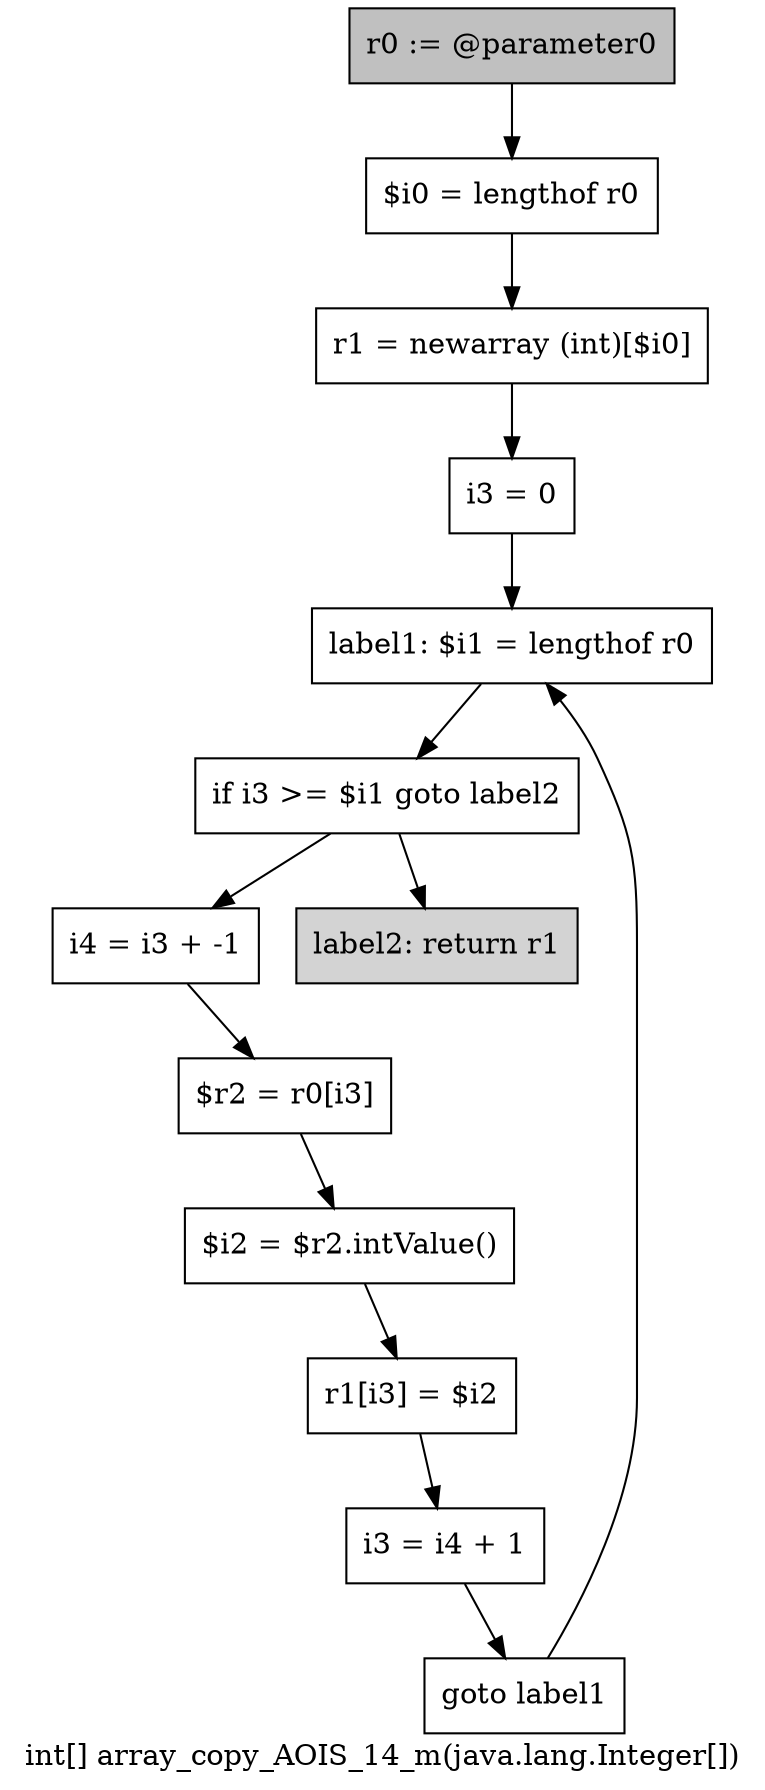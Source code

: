 digraph "int[] array_copy_AOIS_14_m(java.lang.Integer[])" {
    label="int[] array_copy_AOIS_14_m(java.lang.Integer[])";
    node [shape=box];
    "0" [style=filled,fillcolor=gray,label="r0 := @parameter0",];
    "1" [label="$i0 = lengthof r0",];
    "0"->"1";
    "2" [label="r1 = newarray (int)[$i0]",];
    "1"->"2";
    "3" [label="i3 = 0",];
    "2"->"3";
    "4" [label="label1: $i1 = lengthof r0",];
    "3"->"4";
    "5" [label="if i3 >= $i1 goto label2",];
    "4"->"5";
    "6" [label="i4 = i3 + -1",];
    "5"->"6";
    "12" [style=filled,fillcolor=lightgray,label="label2: return r1",];
    "5"->"12";
    "7" [label="$r2 = r0[i3]",];
    "6"->"7";
    "8" [label="$i2 = $r2.intValue()",];
    "7"->"8";
    "9" [label="r1[i3] = $i2",];
    "8"->"9";
    "10" [label="i3 = i4 + 1",];
    "9"->"10";
    "11" [label="goto label1",];
    "10"->"11";
    "11"->"4";
}
